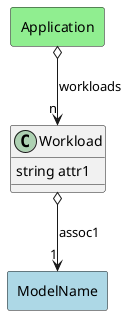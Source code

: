 @startuml

class "Workload" as Model {
 string attr1

 
}

rectangle "ModelName" as ModelName #lightblue {
}

Model o--> "1" ModelName : assoc1




    rectangle "Application" as Application #lightgreen {
    }
    
        Application   o--> "n" Model : "workloads"
    

@enduml
